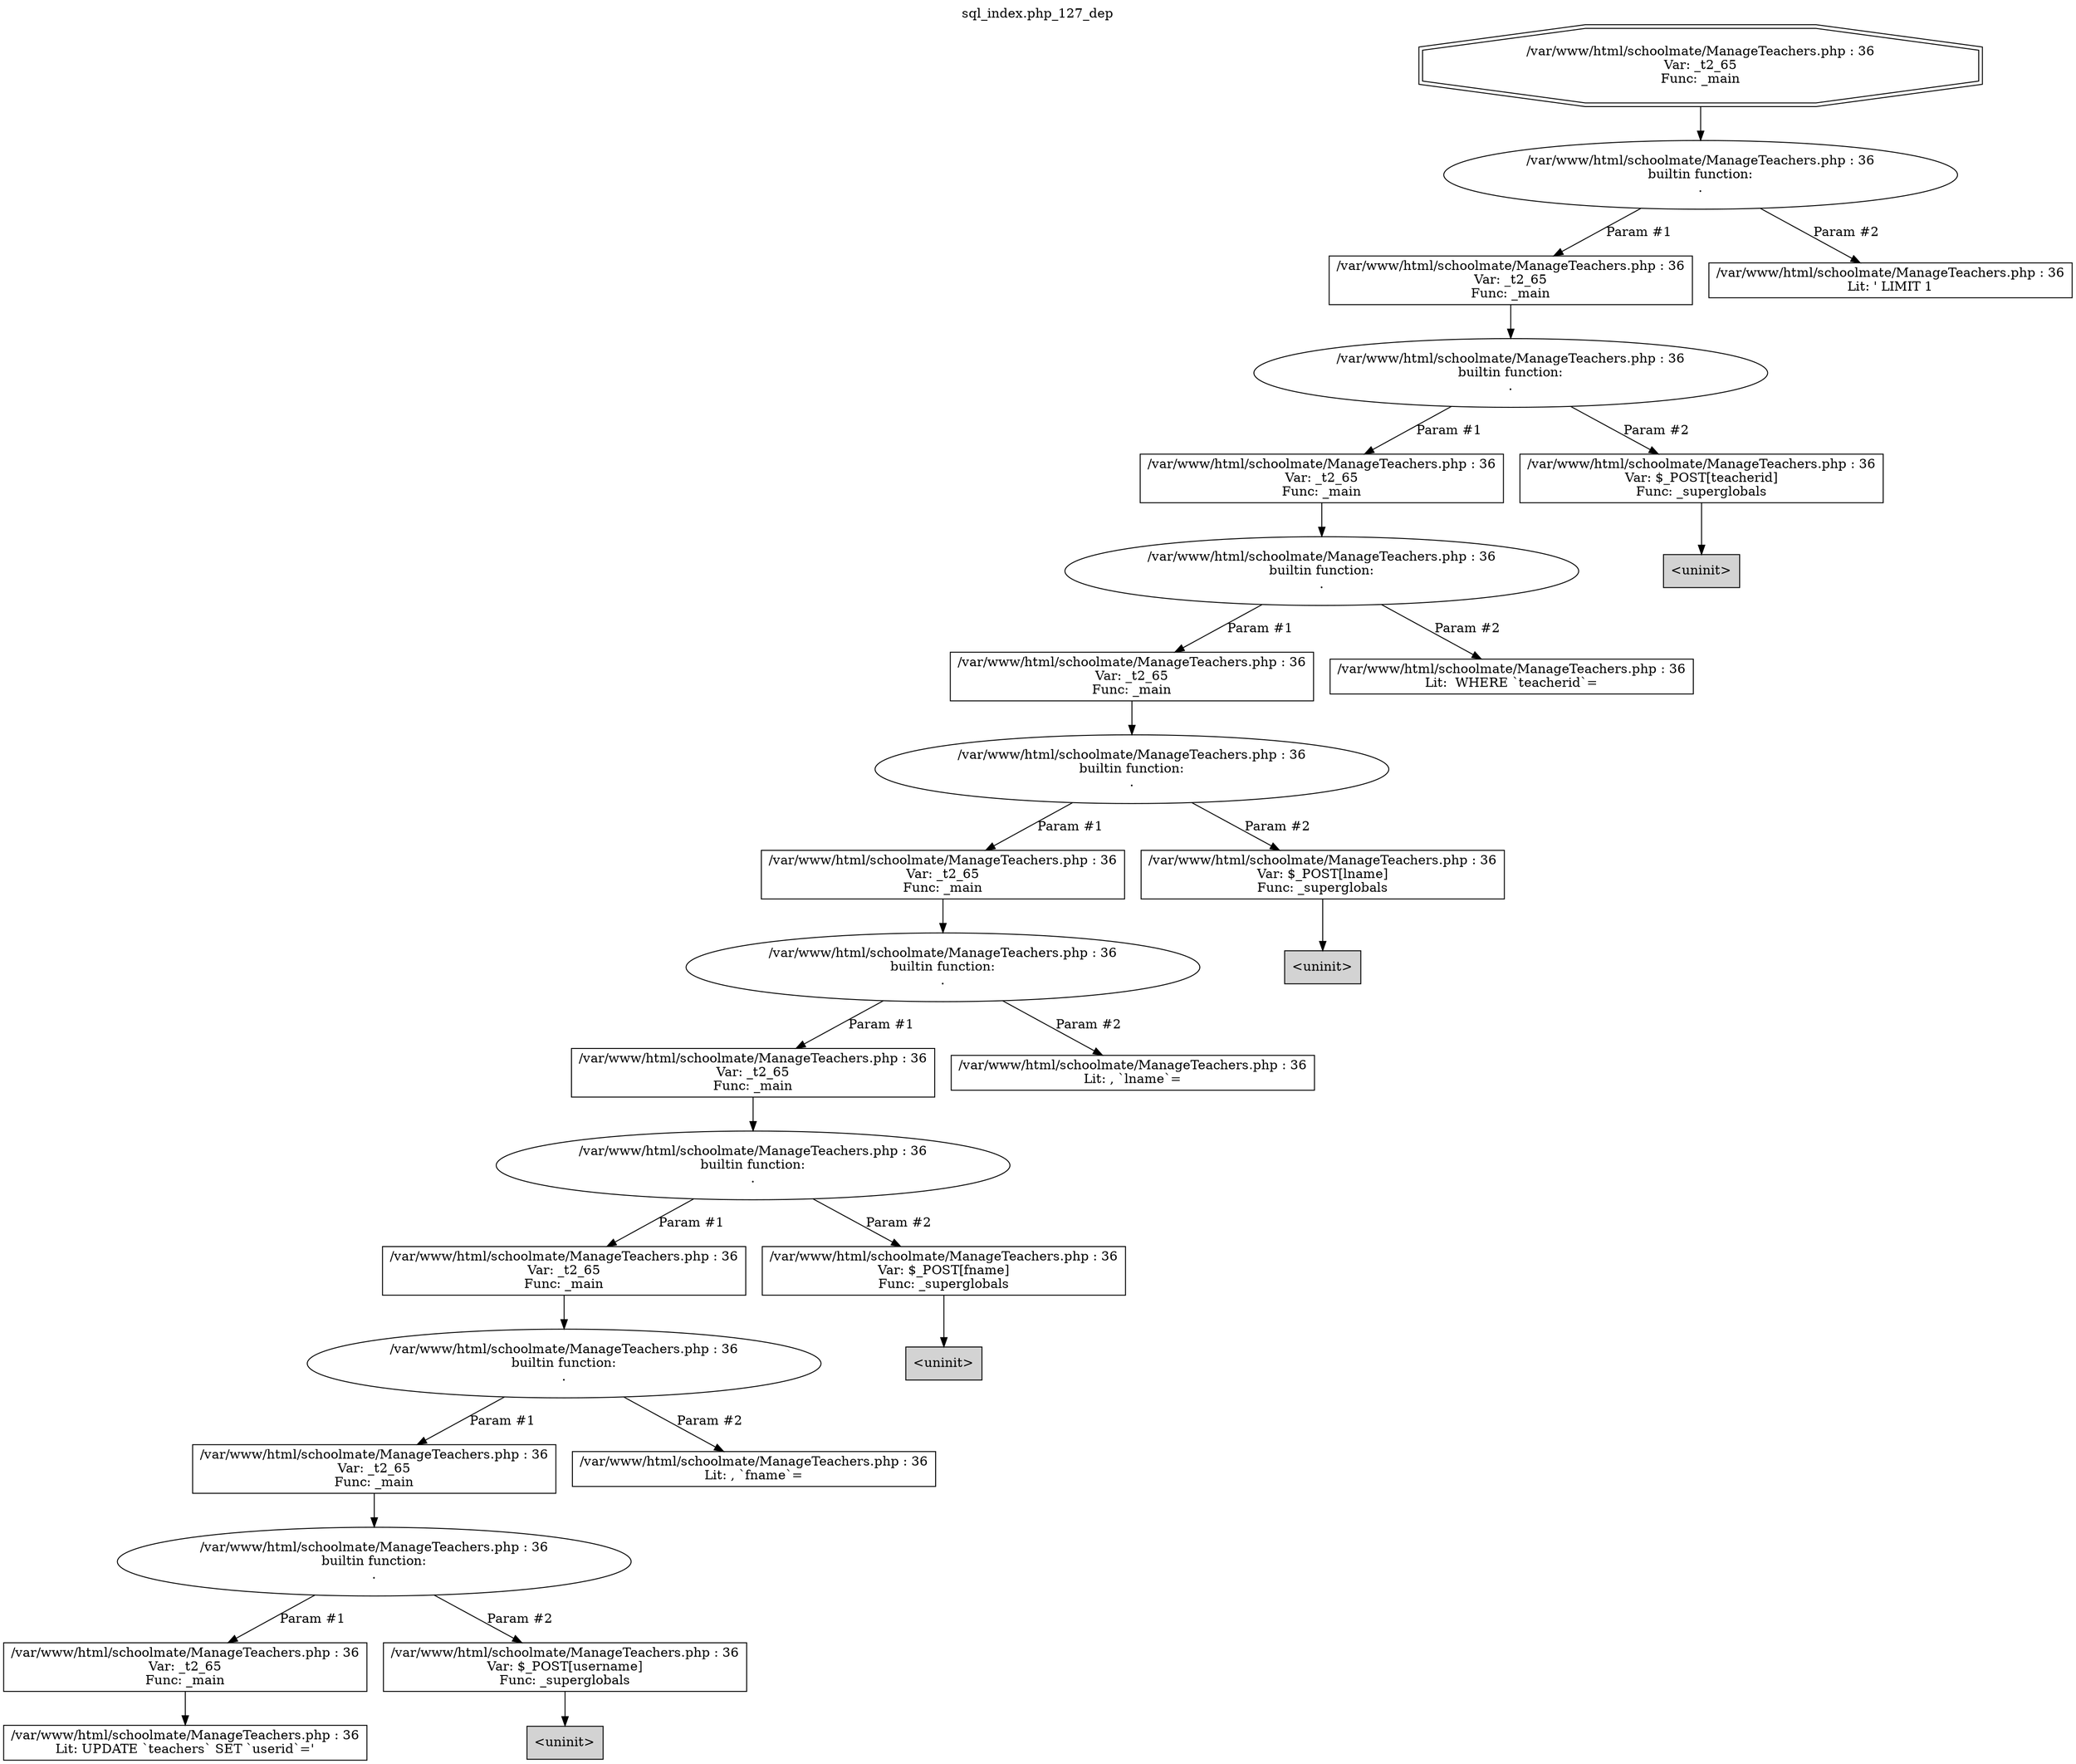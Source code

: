 digraph cfg {
  label="sql_index.php_127_dep";
  labelloc=t;
  n1 [shape=doubleoctagon, label="/var/www/html/schoolmate/ManageTeachers.php : 36\nVar: _t2_65\nFunc: _main\n"];
  n2 [shape=ellipse, label="/var/www/html/schoolmate/ManageTeachers.php : 36\nbuiltin function:\n.\n"];
  n3 [shape=box, label="/var/www/html/schoolmate/ManageTeachers.php : 36\nVar: _t2_65\nFunc: _main\n"];
  n4 [shape=ellipse, label="/var/www/html/schoolmate/ManageTeachers.php : 36\nbuiltin function:\n.\n"];
  n5 [shape=box, label="/var/www/html/schoolmate/ManageTeachers.php : 36\nVar: _t2_65\nFunc: _main\n"];
  n6 [shape=ellipse, label="/var/www/html/schoolmate/ManageTeachers.php : 36\nbuiltin function:\n.\n"];
  n7 [shape=box, label="/var/www/html/schoolmate/ManageTeachers.php : 36\nVar: _t2_65\nFunc: _main\n"];
  n8 [shape=ellipse, label="/var/www/html/schoolmate/ManageTeachers.php : 36\nbuiltin function:\n.\n"];
  n9 [shape=box, label="/var/www/html/schoolmate/ManageTeachers.php : 36\nVar: _t2_65\nFunc: _main\n"];
  n10 [shape=ellipse, label="/var/www/html/schoolmate/ManageTeachers.php : 36\nbuiltin function:\n.\n"];
  n11 [shape=box, label="/var/www/html/schoolmate/ManageTeachers.php : 36\nVar: _t2_65\nFunc: _main\n"];
  n12 [shape=ellipse, label="/var/www/html/schoolmate/ManageTeachers.php : 36\nbuiltin function:\n.\n"];
  n13 [shape=box, label="/var/www/html/schoolmate/ManageTeachers.php : 36\nVar: _t2_65\nFunc: _main\n"];
  n14 [shape=ellipse, label="/var/www/html/schoolmate/ManageTeachers.php : 36\nbuiltin function:\n.\n"];
  n15 [shape=box, label="/var/www/html/schoolmate/ManageTeachers.php : 36\nVar: _t2_65\nFunc: _main\n"];
  n16 [shape=ellipse, label="/var/www/html/schoolmate/ManageTeachers.php : 36\nbuiltin function:\n.\n"];
  n17 [shape=box, label="/var/www/html/schoolmate/ManageTeachers.php : 36\nVar: _t2_65\nFunc: _main\n"];
  n18 [shape=box, label="/var/www/html/schoolmate/ManageTeachers.php : 36\nLit: UPDATE `teachers` SET `userid`='\n"];
  n19 [shape=box, label="/var/www/html/schoolmate/ManageTeachers.php : 36\nVar: $_POST[username]\nFunc: _superglobals\n"];
  n20 [shape=box, label="<uninit>",style=filled];
  n21 [shape=box, label="/var/www/html/schoolmate/ManageTeachers.php : 36\nLit: , `fname`=\n"];
  n22 [shape=box, label="/var/www/html/schoolmate/ManageTeachers.php : 36\nVar: $_POST[fname]\nFunc: _superglobals\n"];
  n23 [shape=box, label="<uninit>",style=filled];
  n24 [shape=box, label="/var/www/html/schoolmate/ManageTeachers.php : 36\nLit: , `lname`=\n"];
  n25 [shape=box, label="/var/www/html/schoolmate/ManageTeachers.php : 36\nVar: $_POST[lname]\nFunc: _superglobals\n"];
  n26 [shape=box, label="<uninit>",style=filled];
  n27 [shape=box, label="/var/www/html/schoolmate/ManageTeachers.php : 36\nLit:  WHERE `teacherid`=\n"];
  n28 [shape=box, label="/var/www/html/schoolmate/ManageTeachers.php : 36\nVar: $_POST[teacherid]\nFunc: _superglobals\n"];
  n29 [shape=box, label="<uninit>",style=filled];
  n30 [shape=box, label="/var/www/html/schoolmate/ManageTeachers.php : 36\nLit: ' LIMIT 1\n"];
  n1 -> n2;
  n3 -> n4;
  n5 -> n6;
  n7 -> n8;
  n9 -> n10;
  n11 -> n12;
  n13 -> n14;
  n15 -> n16;
  n17 -> n18;
  n16 -> n17[label="Param #1"];
  n16 -> n19[label="Param #2"];
  n19 -> n20;
  n14 -> n15[label="Param #1"];
  n14 -> n21[label="Param #2"];
  n12 -> n13[label="Param #1"];
  n12 -> n22[label="Param #2"];
  n22 -> n23;
  n10 -> n11[label="Param #1"];
  n10 -> n24[label="Param #2"];
  n8 -> n9[label="Param #1"];
  n8 -> n25[label="Param #2"];
  n25 -> n26;
  n6 -> n7[label="Param #1"];
  n6 -> n27[label="Param #2"];
  n4 -> n5[label="Param #1"];
  n4 -> n28[label="Param #2"];
  n28 -> n29;
  n2 -> n3[label="Param #1"];
  n2 -> n30[label="Param #2"];
}
